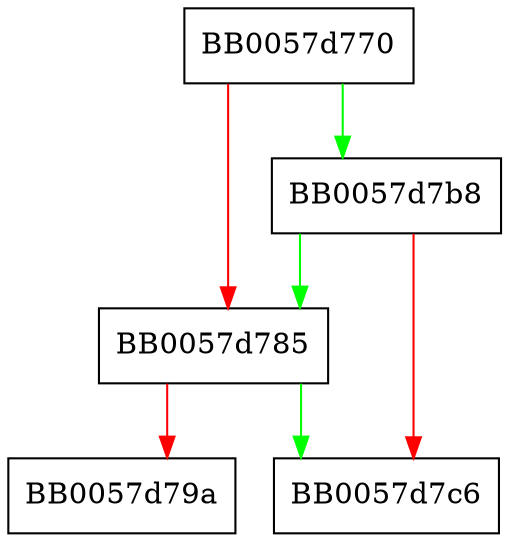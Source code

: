 digraph dsa_copy_parameters {
  node [shape="box"];
  graph [splines=ortho];
  BB0057d770 -> BB0057d7b8 [color="green"];
  BB0057d770 -> BB0057d785 [color="red"];
  BB0057d785 -> BB0057d7c6 [color="green"];
  BB0057d785 -> BB0057d79a [color="red"];
  BB0057d7b8 -> BB0057d785 [color="green"];
  BB0057d7b8 -> BB0057d7c6 [color="red"];
}